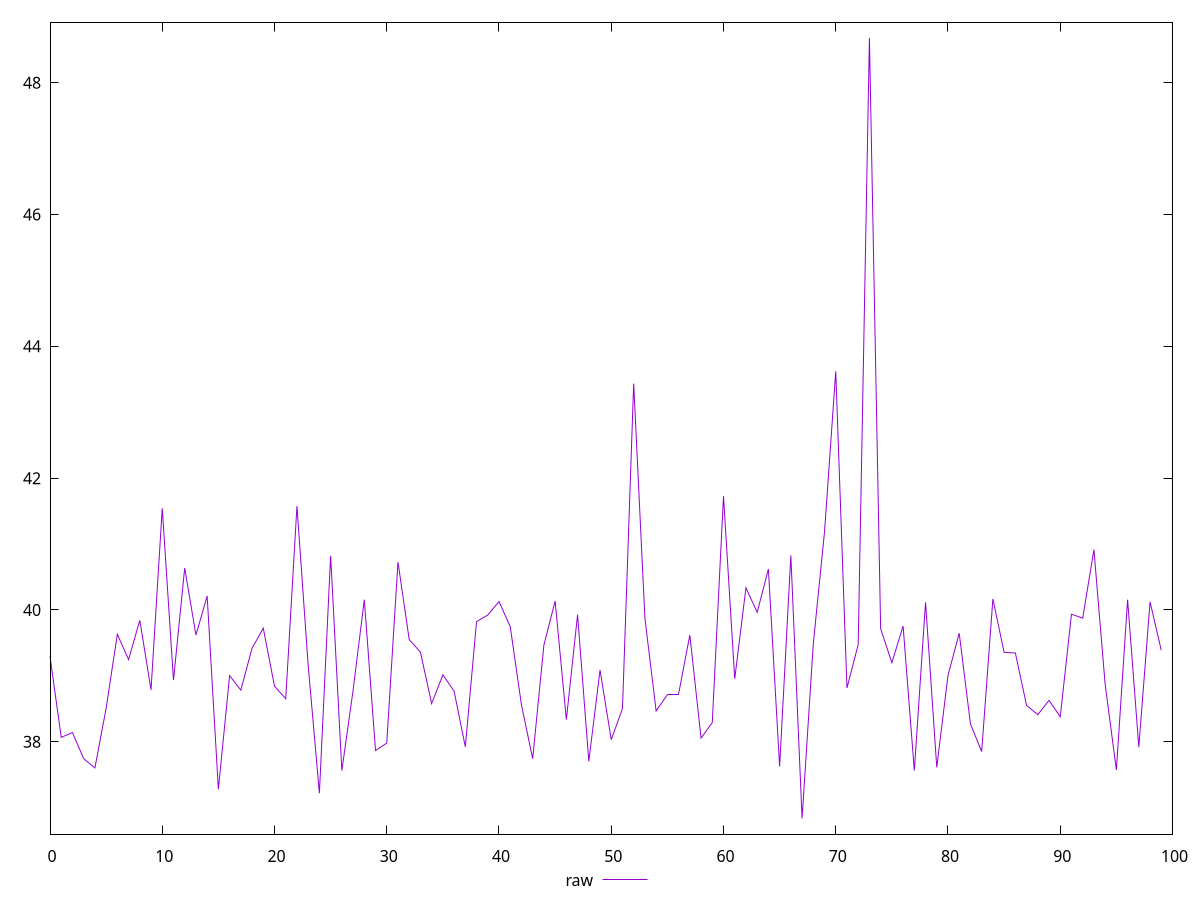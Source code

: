 reset
set terminal svg size 640, 490 enhanced background rgb 'white'
set output "report_00007_2020-12-11T15:55:29.892Z/bootup-time/samples/pages+cached+noexternal+nofonts+nosvg+noimg/raw/values.svg"

$raw <<EOF
0 39.295999999999985
1 38.068
2 38.13999999999999
3 37.74399999999999
4 37.603999999999985
5 38.507999999999996
6 39.63199999999999
7 39.24799999999999
8 39.844
9 38.78799999999998
10 41.54399999999998
11 38.93599999999999
12 40.63599999999998
13 39.61999999999999
14 40.211999999999996
15 37.27999999999999
16 39.00399999999999
17 38.78399999999999
18 39.419999999999995
19 39.72399999999999
20 38.84399999999999
21 38.652
22 41.575999999999986
23 39.15999999999999
24 37.21999999999999
25 40.823999999999984
26 37.56399999999999
27 38.78
28 40.15599999999999
29 37.86799999999999
30 37.97999999999999
31 40.72799999999999
32 39.55199999999998
33 39.359999999999985
34 38.579999999999984
35 39.015999999999984
36 38.76799999999999
37 37.92399999999998
38 39.823999999999984
39 39.92399999999998
40 40.127999999999986
41 39.74799999999999
42 38.55999999999999
43 37.743999999999986
44 39.46799999999999
45 40.13599999999999
46 38.33599999999999
47 39.92799999999998
48 37.70399999999999
49 39.087999999999994
50 38.03199999999998
51 38.503999999999984
52 43.435999999999986
53 39.87199999999998
54 38.46799999999999
55 38.719999999999985
56 38.719999999999985
57 39.61999999999999
58 38.056
59 38.29199999999999
60 41.72799999999999
61 38.95599999999999
62 40.33599999999999
63 39.963999999999984
64 40.61999999999999
65 37.62399999999999
66 40.827999999999996
67 36.83599999999999
68 39.487999999999985
69 41.184
70 43.61999999999999
71 38.815999999999995
72 39.47599999999999
73 48.67999999999998
74 39.71599999999999
75 39.19999999999999
76 39.75599999999997
77 37.56399999999998
78 40.115999999999985
79 37.61199999999998
80 39.00799999999999
81 39.64799999999999
82 38.27199999999999
83 37.85199999999999
84 40.16799999999999
85 39.35599999999999
86 39.347999999999985
87 38.55199999999999
88 38.41199999999998
89 38.627999999999986
90 38.379999999999995
91 39.93599999999999
92 39.87599999999998
93 40.916
94 38.871999999999986
95 37.57199999999999
96 40.155999999999985
97 37.91999999999999
98 40.12399999999999
99 39.38799999999999
EOF

set key outside below
set yrange [36.59911999999999:48.91687999999998]

plot \
  $raw title "raw" with line, \


reset